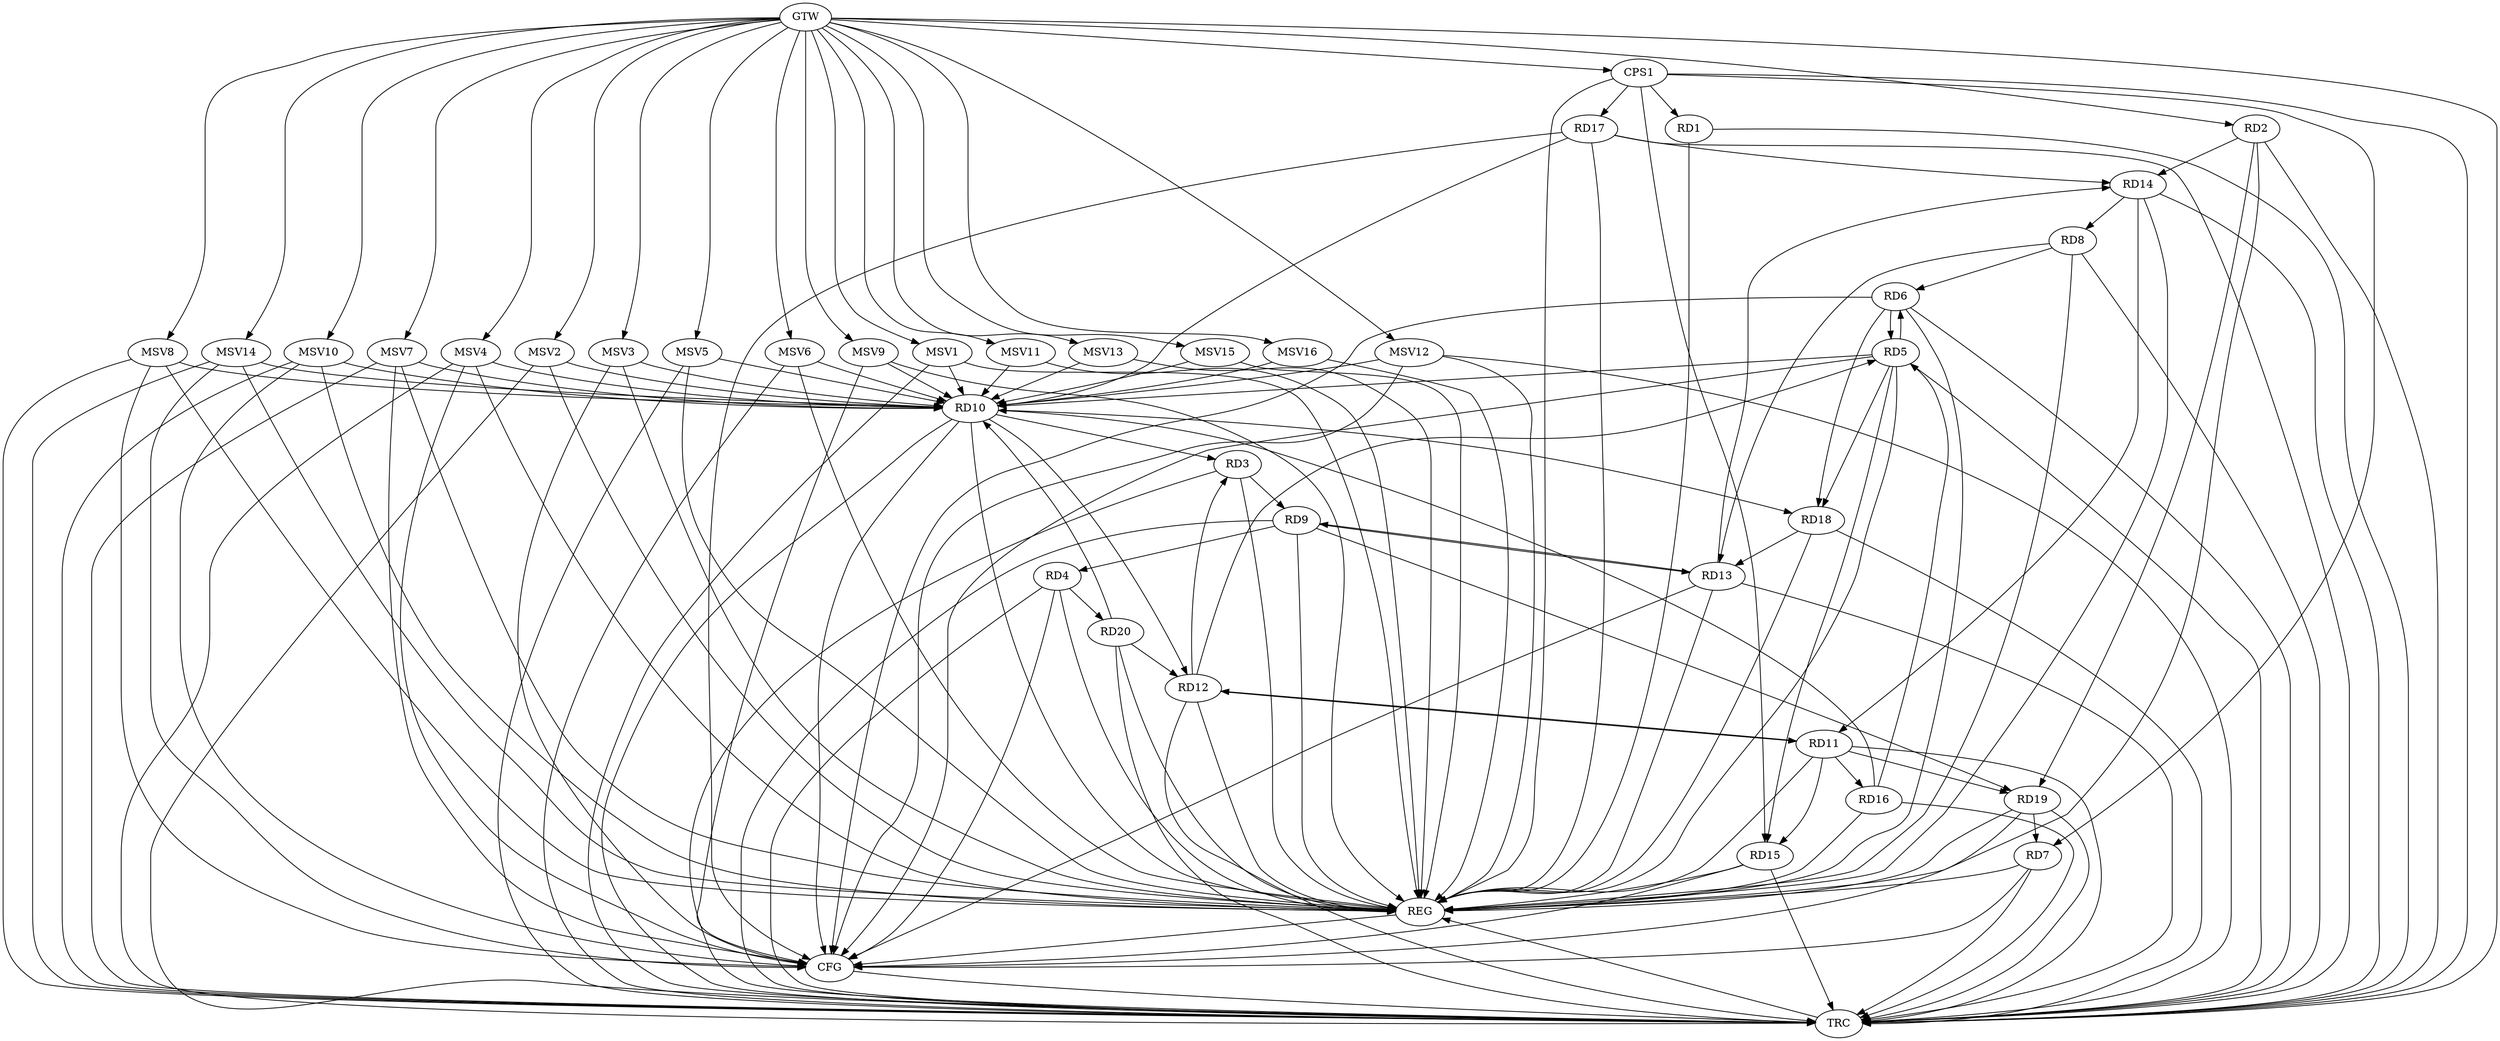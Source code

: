 strict digraph G {
  RD1 [ label="RD1" ];
  RD2 [ label="RD2" ];
  RD3 [ label="RD3" ];
  RD4 [ label="RD4" ];
  RD5 [ label="RD5" ];
  RD6 [ label="RD6" ];
  RD7 [ label="RD7" ];
  RD8 [ label="RD8" ];
  RD9 [ label="RD9" ];
  RD10 [ label="RD10" ];
  RD11 [ label="RD11" ];
  RD12 [ label="RD12" ];
  RD13 [ label="RD13" ];
  RD14 [ label="RD14" ];
  RD15 [ label="RD15" ];
  RD16 [ label="RD16" ];
  RD17 [ label="RD17" ];
  RD18 [ label="RD18" ];
  RD19 [ label="RD19" ];
  RD20 [ label="RD20" ];
  CPS1 [ label="CPS1" ];
  GTW [ label="GTW" ];
  REG [ label="REG" ];
  CFG [ label="CFG" ];
  TRC [ label="TRC" ];
  MSV1 [ label="MSV1" ];
  MSV2 [ label="MSV2" ];
  MSV3 [ label="MSV3" ];
  MSV4 [ label="MSV4" ];
  MSV5 [ label="MSV5" ];
  MSV6 [ label="MSV6" ];
  MSV7 [ label="MSV7" ];
  MSV8 [ label="MSV8" ];
  MSV9 [ label="MSV9" ];
  MSV10 [ label="MSV10" ];
  MSV11 [ label="MSV11" ];
  MSV12 [ label="MSV12" ];
  MSV13 [ label="MSV13" ];
  MSV14 [ label="MSV14" ];
  MSV15 [ label="MSV15" ];
  MSV16 [ label="MSV16" ];
  RD2 -> RD14;
  RD2 -> RD19;
  RD3 -> RD9;
  RD10 -> RD3;
  RD12 -> RD3;
  RD9 -> RD4;
  RD4 -> RD20;
  RD5 -> RD6;
  RD6 -> RD5;
  RD5 -> RD10;
  RD12 -> RD5;
  RD5 -> RD15;
  RD16 -> RD5;
  RD5 -> RD18;
  RD8 -> RD6;
  RD6 -> RD18;
  RD19 -> RD7;
  RD8 -> RD13;
  RD14 -> RD8;
  RD9 -> RD13;
  RD13 -> RD9;
  RD9 -> RD19;
  RD10 -> RD12;
  RD16 -> RD10;
  RD17 -> RD10;
  RD10 -> RD18;
  RD20 -> RD10;
  RD11 -> RD12;
  RD12 -> RD11;
  RD14 -> RD11;
  RD11 -> RD15;
  RD11 -> RD16;
  RD11 -> RD19;
  RD20 -> RD12;
  RD13 -> RD14;
  RD18 -> RD13;
  RD17 -> RD14;
  CPS1 -> RD1;
  CPS1 -> RD7;
  CPS1 -> RD15;
  CPS1 -> RD17;
  GTW -> RD2;
  GTW -> CPS1;
  RD1 -> REG;
  RD2 -> REG;
  RD3 -> REG;
  RD4 -> REG;
  RD5 -> REG;
  RD6 -> REG;
  RD7 -> REG;
  RD8 -> REG;
  RD9 -> REG;
  RD10 -> REG;
  RD11 -> REG;
  RD12 -> REG;
  RD13 -> REG;
  RD14 -> REG;
  RD15 -> REG;
  RD16 -> REG;
  RD17 -> REG;
  RD18 -> REG;
  RD19 -> REG;
  RD20 -> REG;
  CPS1 -> REG;
  RD19 -> CFG;
  RD13 -> CFG;
  RD7 -> CFG;
  RD10 -> CFG;
  RD6 -> CFG;
  RD5 -> CFG;
  RD17 -> CFG;
  RD4 -> CFG;
  RD15 -> CFG;
  REG -> CFG;
  RD1 -> TRC;
  RD2 -> TRC;
  RD3 -> TRC;
  RD4 -> TRC;
  RD5 -> TRC;
  RD6 -> TRC;
  RD7 -> TRC;
  RD8 -> TRC;
  RD9 -> TRC;
  RD10 -> TRC;
  RD11 -> TRC;
  RD12 -> TRC;
  RD13 -> TRC;
  RD14 -> TRC;
  RD15 -> TRC;
  RD16 -> TRC;
  RD17 -> TRC;
  RD18 -> TRC;
  RD19 -> TRC;
  RD20 -> TRC;
  CPS1 -> TRC;
  GTW -> TRC;
  CFG -> TRC;
  TRC -> REG;
  MSV1 -> RD10;
  GTW -> MSV1;
  MSV1 -> REG;
  MSV1 -> TRC;
  MSV2 -> RD10;
  MSV3 -> RD10;
  GTW -> MSV2;
  MSV2 -> REG;
  MSV2 -> TRC;
  GTW -> MSV3;
  MSV3 -> REG;
  MSV3 -> CFG;
  MSV4 -> RD10;
  GTW -> MSV4;
  MSV4 -> REG;
  MSV4 -> TRC;
  MSV4 -> CFG;
  MSV5 -> RD10;
  MSV6 -> RD10;
  MSV7 -> RD10;
  GTW -> MSV5;
  MSV5 -> REG;
  MSV5 -> TRC;
  GTW -> MSV6;
  MSV6 -> REG;
  MSV6 -> TRC;
  GTW -> MSV7;
  MSV7 -> REG;
  MSV7 -> TRC;
  MSV7 -> CFG;
  MSV8 -> RD10;
  MSV9 -> RD10;
  GTW -> MSV8;
  MSV8 -> REG;
  MSV8 -> TRC;
  MSV8 -> CFG;
  GTW -> MSV9;
  MSV9 -> REG;
  MSV9 -> CFG;
  MSV10 -> RD10;
  MSV11 -> RD10;
  GTW -> MSV10;
  MSV10 -> REG;
  MSV10 -> TRC;
  MSV10 -> CFG;
  GTW -> MSV11;
  MSV11 -> REG;
  MSV12 -> RD10;
  GTW -> MSV12;
  MSV12 -> REG;
  MSV12 -> TRC;
  MSV12 -> CFG;
  MSV13 -> RD10;
  GTW -> MSV13;
  MSV13 -> REG;
  MSV14 -> RD10;
  MSV15 -> RD10;
  GTW -> MSV14;
  MSV14 -> REG;
  MSV14 -> TRC;
  MSV14 -> CFG;
  GTW -> MSV15;
  MSV15 -> REG;
  MSV16 -> RD10;
  GTW -> MSV16;
  MSV16 -> REG;
}

